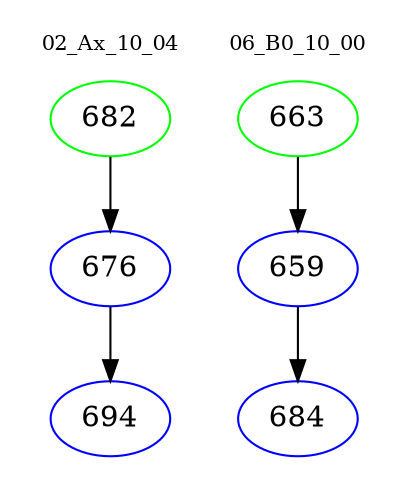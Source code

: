 digraph{
subgraph cluster_0 {
color = white
label = "02_Ax_10_04";
fontsize=10;
T0_682 [label="682", color="green"]
T0_682 -> T0_676 [color="black"]
T0_676 [label="676", color="blue"]
T0_676 -> T0_694 [color="black"]
T0_694 [label="694", color="blue"]
}
subgraph cluster_1 {
color = white
label = "06_B0_10_00";
fontsize=10;
T1_663 [label="663", color="green"]
T1_663 -> T1_659 [color="black"]
T1_659 [label="659", color="blue"]
T1_659 -> T1_684 [color="black"]
T1_684 [label="684", color="blue"]
}
}
